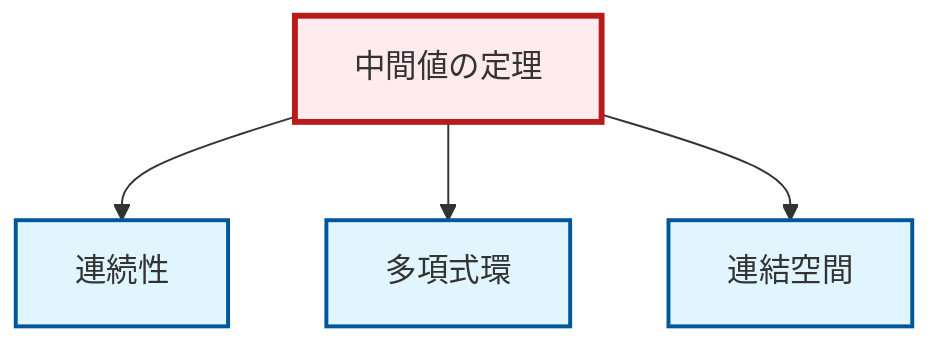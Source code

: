 graph TD
    classDef definition fill:#e1f5fe,stroke:#01579b,stroke-width:2px
    classDef theorem fill:#f3e5f5,stroke:#4a148c,stroke-width:2px
    classDef axiom fill:#fff3e0,stroke:#e65100,stroke-width:2px
    classDef example fill:#e8f5e9,stroke:#1b5e20,stroke-width:2px
    classDef current fill:#ffebee,stroke:#b71c1c,stroke-width:3px
    def-connected["連結空間"]:::definition
    def-polynomial-ring["多項式環"]:::definition
    def-continuity["連続性"]:::definition
    thm-intermediate-value["中間値の定理"]:::theorem
    thm-intermediate-value --> def-continuity
    thm-intermediate-value --> def-polynomial-ring
    thm-intermediate-value --> def-connected
    class thm-intermediate-value current